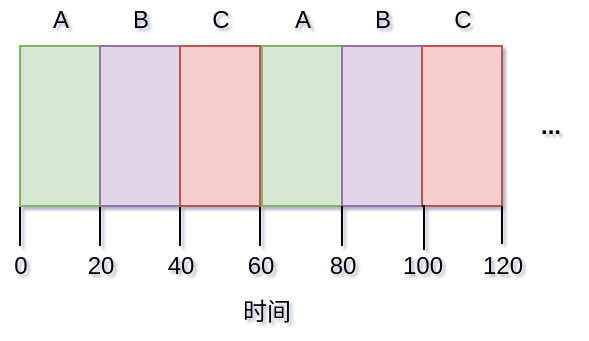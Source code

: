 <mxfile version="24.6.2" type="github" pages="4">
  <diagram id="T1-sEoHmxtP9tjdEne8o" name="第 1 页">
    <mxGraphModel dx="1422" dy="706" grid="0" gridSize="10" guides="1" tooltips="1" connect="1" arrows="1" fold="1" page="1" pageScale="1" pageWidth="827" pageHeight="1169" math="0" shadow="1">
      <root>
        <mxCell id="0" />
        <mxCell id="1" parent="0" />
        <mxCell id="yjKkyXhiJOmRGufjzuRu-7" value="&lt;b&gt;...&lt;/b&gt;" style="text;html=1;align=center;verticalAlign=middle;resizable=0;points=[];autosize=1;" vertex="1" parent="1">
          <mxGeometry x="410" y="110" width="30" height="20" as="geometry" />
        </mxCell>
        <mxCell id="yjKkyXhiJOmRGufjzuRu-35" style="edgeStyle=orthogonalEdgeStyle;rounded=0;orthogonalLoop=1;jettySize=auto;html=1;exitX=0;exitY=1;exitDx=0;exitDy=0;endArrow=none;endFill=0;" edge="1" parent="1" source="yjKkyXhiJOmRGufjzuRu-1">
          <mxGeometry relative="1" as="geometry">
            <mxPoint x="160" y="180" as="targetPoint" />
          </mxGeometry>
        </mxCell>
        <mxCell id="yjKkyXhiJOmRGufjzuRu-36" style="edgeStyle=orthogonalEdgeStyle;rounded=0;orthogonalLoop=1;jettySize=auto;html=1;exitX=0;exitY=1;exitDx=0;exitDy=0;endArrow=none;endFill=0;" edge="1" parent="1" source="yjKkyXhiJOmRGufjzuRu-2">
          <mxGeometry relative="1" as="geometry">
            <mxPoint x="200" y="180" as="targetPoint" />
          </mxGeometry>
        </mxCell>
        <mxCell id="yjKkyXhiJOmRGufjzuRu-37" style="edgeStyle=orthogonalEdgeStyle;rounded=0;orthogonalLoop=1;jettySize=auto;html=1;exitX=1;exitY=1;exitDx=0;exitDy=0;endArrow=none;endFill=0;" edge="1" parent="1" source="yjKkyXhiJOmRGufjzuRu-2">
          <mxGeometry relative="1" as="geometry">
            <mxPoint x="240" y="180" as="targetPoint" />
          </mxGeometry>
        </mxCell>
        <mxCell id="yjKkyXhiJOmRGufjzuRu-38" style="edgeStyle=orthogonalEdgeStyle;rounded=0;orthogonalLoop=1;jettySize=auto;html=1;exitX=1;exitY=1;exitDx=0;exitDy=0;endArrow=none;endFill=0;" edge="1" parent="1" source="yjKkyXhiJOmRGufjzuRu-3">
          <mxGeometry relative="1" as="geometry">
            <mxPoint x="280" y="180" as="targetPoint" />
          </mxGeometry>
        </mxCell>
        <mxCell id="yjKkyXhiJOmRGufjzuRu-45" value="" style="group" vertex="1" connectable="0" parent="1">
          <mxGeometry x="150" y="57" width="145" height="143" as="geometry" />
        </mxCell>
        <mxCell id="yjKkyXhiJOmRGufjzuRu-25" value="" style="group" vertex="1" connectable="0" parent="yjKkyXhiJOmRGufjzuRu-45">
          <mxGeometry x="10" width="120" height="103" as="geometry" />
        </mxCell>
        <mxCell id="yjKkyXhiJOmRGufjzuRu-1" value="" style="rounded=0;whiteSpace=wrap;html=1;fillColor=#d5e8d4;strokeColor=#82b366;" vertex="1" parent="yjKkyXhiJOmRGufjzuRu-25">
          <mxGeometry y="23" width="40" height="80" as="geometry" />
        </mxCell>
        <mxCell id="yjKkyXhiJOmRGufjzuRu-2" value="" style="rounded=0;whiteSpace=wrap;html=1;fillColor=#e1d5e7;strokeColor=#9673a6;" vertex="1" parent="yjKkyXhiJOmRGufjzuRu-25">
          <mxGeometry x="40" y="23" width="40" height="80" as="geometry" />
        </mxCell>
        <mxCell id="yjKkyXhiJOmRGufjzuRu-4" value="A" style="text;html=1;align=center;verticalAlign=middle;resizable=0;points=[];autosize=1;" vertex="1" parent="yjKkyXhiJOmRGufjzuRu-25">
          <mxGeometry x="10" width="20" height="20" as="geometry" />
        </mxCell>
        <mxCell id="yjKkyXhiJOmRGufjzuRu-5" value="B" style="text;html=1;align=center;verticalAlign=middle;resizable=0;points=[];autosize=1;" vertex="1" parent="yjKkyXhiJOmRGufjzuRu-25">
          <mxGeometry x="50" width="20" height="20" as="geometry" />
        </mxCell>
        <mxCell id="yjKkyXhiJOmRGufjzuRu-44" value="" style="group" vertex="1" connectable="0" parent="yjKkyXhiJOmRGufjzuRu-25">
          <mxGeometry x="80" width="40" height="103" as="geometry" />
        </mxCell>
        <mxCell id="yjKkyXhiJOmRGufjzuRu-3" value="" style="rounded=0;whiteSpace=wrap;html=1;fillColor=#f8cecc;strokeColor=#b85450;" vertex="1" parent="yjKkyXhiJOmRGufjzuRu-44">
          <mxGeometry y="23" width="40" height="80" as="geometry" />
        </mxCell>
        <mxCell id="yjKkyXhiJOmRGufjzuRu-6" value="C" style="text;html=1;align=center;verticalAlign=middle;resizable=0;points=[];autosize=1;" vertex="1" parent="yjKkyXhiJOmRGufjzuRu-44">
          <mxGeometry x="10" width="20" height="20" as="geometry" />
        </mxCell>
        <mxCell id="yjKkyXhiJOmRGufjzuRu-39" value="0" style="text;html=1;align=center;verticalAlign=middle;resizable=0;points=[];autosize=1;" vertex="1" parent="yjKkyXhiJOmRGufjzuRu-45">
          <mxGeometry y="123" width="20" height="20" as="geometry" />
        </mxCell>
        <mxCell id="yjKkyXhiJOmRGufjzuRu-40" value="20" style="text;html=1;align=center;verticalAlign=middle;resizable=0;points=[];autosize=1;" vertex="1" parent="yjKkyXhiJOmRGufjzuRu-45">
          <mxGeometry x="35" y="123" width="30" height="20" as="geometry" />
        </mxCell>
        <mxCell id="yjKkyXhiJOmRGufjzuRu-41" value="40" style="text;html=1;align=center;verticalAlign=middle;resizable=0;points=[];autosize=1;" vertex="1" parent="yjKkyXhiJOmRGufjzuRu-45">
          <mxGeometry x="75" y="123" width="30" height="20" as="geometry" />
        </mxCell>
        <mxCell id="yjKkyXhiJOmRGufjzuRu-42" value="60" style="text;html=1;align=center;verticalAlign=middle;resizable=0;points=[];autosize=1;" vertex="1" parent="yjKkyXhiJOmRGufjzuRu-45">
          <mxGeometry x="115" y="123" width="30" height="20" as="geometry" />
        </mxCell>
        <mxCell id="yjKkyXhiJOmRGufjzuRu-46" value="" style="group" vertex="1" connectable="0" parent="1">
          <mxGeometry x="271" y="57" width="150" height="153" as="geometry" />
        </mxCell>
        <mxCell id="yjKkyXhiJOmRGufjzuRu-47" value="" style="group" vertex="1" connectable="0" parent="yjKkyXhiJOmRGufjzuRu-46">
          <mxGeometry x="10" width="120" height="103" as="geometry" />
        </mxCell>
        <mxCell id="yjKkyXhiJOmRGufjzuRu-48" value="" style="rounded=0;whiteSpace=wrap;html=1;fillColor=#d5e8d4;strokeColor=#82b366;" vertex="1" parent="yjKkyXhiJOmRGufjzuRu-47">
          <mxGeometry y="23" width="40" height="80" as="geometry" />
        </mxCell>
        <mxCell id="yjKkyXhiJOmRGufjzuRu-49" value="" style="rounded=0;whiteSpace=wrap;html=1;fillColor=#e1d5e7;strokeColor=#9673a6;" vertex="1" parent="yjKkyXhiJOmRGufjzuRu-47">
          <mxGeometry x="40" y="23" width="40" height="80" as="geometry" />
        </mxCell>
        <mxCell id="yjKkyXhiJOmRGufjzuRu-50" value="A" style="text;html=1;align=center;verticalAlign=middle;resizable=0;points=[];autosize=1;" vertex="1" parent="yjKkyXhiJOmRGufjzuRu-47">
          <mxGeometry x="10" width="20" height="20" as="geometry" />
        </mxCell>
        <mxCell id="yjKkyXhiJOmRGufjzuRu-51" value="B" style="text;html=1;align=center;verticalAlign=middle;resizable=0;points=[];autosize=1;" vertex="1" parent="yjKkyXhiJOmRGufjzuRu-47">
          <mxGeometry x="50" width="20" height="20" as="geometry" />
        </mxCell>
        <mxCell id="yjKkyXhiJOmRGufjzuRu-52" value="" style="group" vertex="1" connectable="0" parent="yjKkyXhiJOmRGufjzuRu-47">
          <mxGeometry x="80" width="40" height="103" as="geometry" />
        </mxCell>
        <mxCell id="yjKkyXhiJOmRGufjzuRu-53" value="" style="rounded=0;whiteSpace=wrap;html=1;fillColor=#f8cecc;strokeColor=#b85450;" vertex="1" parent="yjKkyXhiJOmRGufjzuRu-52">
          <mxGeometry y="23" width="40" height="80" as="geometry" />
        </mxCell>
        <mxCell id="yjKkyXhiJOmRGufjzuRu-54" value="C" style="text;html=1;align=center;verticalAlign=middle;resizable=0;points=[];autosize=1;" vertex="1" parent="yjKkyXhiJOmRGufjzuRu-52">
          <mxGeometry x="10" width="20" height="20" as="geometry" />
        </mxCell>
        <mxCell id="yjKkyXhiJOmRGufjzuRu-56" value="80" style="text;html=1;align=center;verticalAlign=middle;resizable=0;points=[];autosize=1;" vertex="1" parent="yjKkyXhiJOmRGufjzuRu-46">
          <mxGeometry x="35" y="123" width="30" height="20" as="geometry" />
        </mxCell>
        <mxCell id="yjKkyXhiJOmRGufjzuRu-57" value="100" style="text;html=1;align=center;verticalAlign=middle;resizable=0;points=[];autosize=1;" vertex="1" parent="yjKkyXhiJOmRGufjzuRu-46">
          <mxGeometry x="70" y="123" width="40" height="20" as="geometry" />
        </mxCell>
        <mxCell id="yjKkyXhiJOmRGufjzuRu-58" value="120" style="text;html=1;align=center;verticalAlign=middle;resizable=0;points=[];autosize=1;" vertex="1" parent="yjKkyXhiJOmRGufjzuRu-46">
          <mxGeometry x="110" y="123" width="40" height="20" as="geometry" />
        </mxCell>
        <mxCell id="yjKkyXhiJOmRGufjzuRu-59" style="edgeStyle=orthogonalEdgeStyle;rounded=0;orthogonalLoop=1;jettySize=auto;html=1;exitX=0;exitY=1;exitDx=0;exitDy=0;entryX=0.5;entryY=0;entryDx=0;entryDy=0;entryPerimeter=0;endArrow=none;endFill=0;" edge="1" parent="yjKkyXhiJOmRGufjzuRu-46" source="yjKkyXhiJOmRGufjzuRu-49" target="yjKkyXhiJOmRGufjzuRu-56">
          <mxGeometry relative="1" as="geometry" />
        </mxCell>
        <mxCell id="yjKkyXhiJOmRGufjzuRu-62" style="edgeStyle=orthogonalEdgeStyle;rounded=0;orthogonalLoop=1;jettySize=auto;html=1;exitX=1;exitY=1;exitDx=0;exitDy=0;entryX=0.5;entryY=-0.05;entryDx=0;entryDy=0;entryPerimeter=0;endArrow=none;endFill=0;" edge="1" parent="yjKkyXhiJOmRGufjzuRu-46" source="yjKkyXhiJOmRGufjzuRu-53" target="yjKkyXhiJOmRGufjzuRu-58">
          <mxGeometry relative="1" as="geometry" />
        </mxCell>
        <mxCell id="yjKkyXhiJOmRGufjzuRu-63" style="edgeStyle=orthogonalEdgeStyle;rounded=0;orthogonalLoop=1;jettySize=auto;html=1;exitX=0;exitY=1;exitDx=0;exitDy=0;entryX=0.525;entryY=0.1;entryDx=0;entryDy=0;entryPerimeter=0;endArrow=none;endFill=0;" edge="1" parent="yjKkyXhiJOmRGufjzuRu-46" source="yjKkyXhiJOmRGufjzuRu-53" target="yjKkyXhiJOmRGufjzuRu-57">
          <mxGeometry relative="1" as="geometry" />
        </mxCell>
        <mxCell id="yjKkyXhiJOmRGufjzuRu-64" value="时间" style="text;html=1;align=center;verticalAlign=middle;resizable=0;points=[];autosize=1;" vertex="1" parent="1">
          <mxGeometry x="263" y="203" width="40" height="20" as="geometry" />
        </mxCell>
      </root>
    </mxGraphModel>
  </diagram>
  <diagram id="lk-cDYluhIKLXvWmaFUV" name="什么是调度">
    <mxGraphModel dx="954" dy="558" grid="0" gridSize="10" guides="1" tooltips="1" connect="1" arrows="1" fold="1" page="1" pageScale="1" pageWidth="827" pageHeight="1169" math="0" shadow="1">
      <root>
        <mxCell id="0" />
        <mxCell id="1" parent="0" />
        <mxCell id="Gc-hU4wrazmLborqyrQd-2" value="" style="pointerEvents=1;shadow=0;dashed=0;html=1;strokeColor=none;fillColor=#4495D1;labelPosition=center;verticalLabelPosition=bottom;verticalAlign=top;align=center;outlineConnect=0;shape=mxgraph.veeam.cpu;" vertex="1" parent="1">
          <mxGeometry x="320" y="280" width="44.8" height="44.8" as="geometry" />
        </mxCell>
        <mxCell id="Gc-hU4wrazmLborqyrQd-3" value="磁盘" style="rounded=1;whiteSpace=wrap;html=1;fillColor=#ffe6cc;strokeColor=#d79b00;" vertex="1" parent="1">
          <mxGeometry x="160" y="280" width="80" height="40" as="geometry" />
        </mxCell>
        <mxCell id="Gc-hU4wrazmLborqyrQd-4" value="I/O 设备" style="rounded=1;whiteSpace=wrap;html=1;fillColor=#fff2cc;strokeColor=#d6b656;" vertex="1" parent="1">
          <mxGeometry x="160" y="360" width="80" height="40" as="geometry" />
        </mxCell>
        <mxCell id="Gc-hU4wrazmLborqyrQd-5" value="网卡" style="rounded=1;whiteSpace=wrap;html=1;fillColor=#f8cecc;strokeColor=#b85450;" vertex="1" parent="1">
          <mxGeometry x="320" y="360" width="80" height="40" as="geometry" />
        </mxCell>
        <mxCell id="Gc-hU4wrazmLborqyrQd-6" value="串口" style="rounded=1;whiteSpace=wrap;html=1;fillColor=#e1d5e7;strokeColor=#9673a6;" vertex="1" parent="1">
          <mxGeometry x="480" y="360" width="80" height="40" as="geometry" />
        </mxCell>
        <mxCell id="Gc-hU4wrazmLborqyrQd-7" value="磁盘" style="rounded=1;whiteSpace=wrap;html=1;fillColor=#d5e8d4;strokeColor=#82b366;" vertex="1" parent="1">
          <mxGeometry x="480" y="280" width="80" height="40" as="geometry" />
        </mxCell>
        <mxCell id="Gc-hU4wrazmLborqyrQd-8" value="..." style="rounded=1;whiteSpace=wrap;html=1;fillColor=#f5f5f5;fontColor=#333333;strokeColor=#666666;" vertex="1" parent="1">
          <mxGeometry x="302.4" y="200" width="80" height="40" as="geometry" />
        </mxCell>
      </root>
    </mxGraphModel>
  </diagram>
  <diagram id="6CYHN01gE2ZjKcU8kE76" name="基本概念">
    <mxGraphModel dx="954" dy="558" grid="1" gridSize="10" guides="1" tooltips="1" connect="1" arrows="1" fold="1" page="1" pageScale="1" pageWidth="1169" pageHeight="827" math="0" shadow="1">
      <root>
        <mxCell id="0" />
        <mxCell id="1" parent="0" />
        <mxCell id="65HgY988Vm6rrMKuLsXL-37" value="" style="endArrow=none;dashed=1;html=1;strokeWidth=2;rounded=0;curved=1;strokeColor=#A9C4EB;" edge="1" parent="1" target="65HgY988Vm6rrMKuLsXL-30">
          <mxGeometry width="50" height="50" relative="1" as="geometry">
            <mxPoint x="410" y="334.5" as="sourcePoint" />
            <mxPoint x="760" y="334.5" as="targetPoint" />
          </mxGeometry>
        </mxCell>
        <mxCell id="65HgY988Vm6rrMKuLsXL-36" value="" style="endArrow=none;dashed=1;html=1;strokeWidth=2;rounded=0;curved=1;strokeColor=#A9C4EB;" edge="1" parent="1">
          <mxGeometry width="50" height="50" relative="1" as="geometry">
            <mxPoint x="40" y="335" as="sourcePoint" />
            <mxPoint x="390" y="335" as="targetPoint" />
          </mxGeometry>
        </mxCell>
        <mxCell id="65HgY988Vm6rrMKuLsXL-30" value="task_struct" style="rounded=1;whiteSpace=wrap;html=1;fillColor=#ffe6cc;strokeColor=#d79b00;" vertex="1" parent="1">
          <mxGeometry x="800" y="320" width="80" height="30" as="geometry" />
        </mxCell>
        <mxCell id="65HgY988Vm6rrMKuLsXL-6" style="edgeStyle=orthogonalEdgeStyle;curved=1;rounded=0;orthogonalLoop=1;jettySize=auto;html=1;exitX=0.25;exitY=1;exitDx=0;exitDy=0;entryX=0.25;entryY=0;entryDx=0;entryDy=0;dashed=1;" edge="1" parent="1" source="65HgY988Vm6rrMKuLsXL-1" target="65HgY988Vm6rrMKuLsXL-4">
          <mxGeometry relative="1" as="geometry" />
        </mxCell>
        <mxCell id="65HgY988Vm6rrMKuLsXL-7" style="edgeStyle=orthogonalEdgeStyle;curved=1;rounded=0;orthogonalLoop=1;jettySize=auto;html=1;exitX=0.75;exitY=1;exitDx=0;exitDy=0;dashed=1;" edge="1" parent="1" source="65HgY988Vm6rrMKuLsXL-1" target="65HgY988Vm6rrMKuLsXL-5">
          <mxGeometry relative="1" as="geometry" />
        </mxCell>
        <mxCell id="65HgY988Vm6rrMKuLsXL-1" value="内核进程" style="rounded=0;whiteSpace=wrap;html=1;fillColor=#f8cecc;strokeColor=#b85450;" vertex="1" parent="1">
          <mxGeometry x="160" y="120" width="120" height="40" as="geometry" />
        </mxCell>
        <mxCell id="65HgY988Vm6rrMKuLsXL-2" value="Process" style="text;html=1;align=center;verticalAlign=middle;resizable=0;points=[];autosize=1;strokeColor=none;fillColor=none;" vertex="1" parent="1">
          <mxGeometry x="40" y="120" width="70" height="30" as="geometry" />
        </mxCell>
        <mxCell id="65HgY988Vm6rrMKuLsXL-18" style="edgeStyle=orthogonalEdgeStyle;curved=1;rounded=0;orthogonalLoop=1;jettySize=auto;html=1;exitX=0.25;exitY=1;exitDx=0;exitDy=0;entryX=0.5;entryY=0;entryDx=0;entryDy=0;dashed=1;" edge="1" parent="1" source="65HgY988Vm6rrMKuLsXL-3" target="65HgY988Vm6rrMKuLsXL-16">
          <mxGeometry relative="1" as="geometry" />
        </mxCell>
        <mxCell id="65HgY988Vm6rrMKuLsXL-19" style="edgeStyle=orthogonalEdgeStyle;curved=1;rounded=0;orthogonalLoop=1;jettySize=auto;html=1;exitX=0.75;exitY=1;exitDx=0;exitDy=0;entryX=0.5;entryY=0;entryDx=0;entryDy=0;dashed=1;" edge="1" parent="1" source="65HgY988Vm6rrMKuLsXL-3" target="65HgY988Vm6rrMKuLsXL-17">
          <mxGeometry relative="1" as="geometry" />
        </mxCell>
        <mxCell id="65HgY988Vm6rrMKuLsXL-33" style="edgeStyle=orthogonalEdgeStyle;curved=1;rounded=0;orthogonalLoop=1;jettySize=auto;html=1;exitX=1;exitY=0.5;exitDx=0;exitDy=0;dashed=1;" edge="1" parent="1" source="65HgY988Vm6rrMKuLsXL-3" target="65HgY988Vm6rrMKuLsXL-30">
          <mxGeometry relative="1" as="geometry" />
        </mxCell>
        <mxCell id="65HgY988Vm6rrMKuLsXL-3" value="用户进程" style="rounded=0;whiteSpace=wrap;html=1;fillColor=#f8cecc;strokeColor=#b85450;" vertex="1" parent="1">
          <mxGeometry x="480" y="120" width="120" height="40" as="geometry" />
        </mxCell>
        <mxCell id="65HgY988Vm6rrMKuLsXL-11" style="edgeStyle=orthogonalEdgeStyle;curved=1;rounded=0;orthogonalLoop=1;jettySize=auto;html=1;exitX=0.5;exitY=1;exitDx=0;exitDy=0;entryX=0.5;entryY=0;entryDx=0;entryDy=0;dashed=1;" edge="1" parent="1" source="65HgY988Vm6rrMKuLsXL-4" target="65HgY988Vm6rrMKuLsXL-9">
          <mxGeometry relative="1" as="geometry" />
        </mxCell>
        <mxCell id="65HgY988Vm6rrMKuLsXL-4" value="内核线程" style="rounded=0;whiteSpace=wrap;html=1;fillColor=#f8cecc;strokeColor=#b85450;" vertex="1" parent="1">
          <mxGeometry x="120" y="240" width="80" height="30" as="geometry" />
        </mxCell>
        <mxCell id="65HgY988Vm6rrMKuLsXL-12" style="edgeStyle=orthogonalEdgeStyle;curved=1;rounded=0;orthogonalLoop=1;jettySize=auto;html=1;exitX=0.5;exitY=1;exitDx=0;exitDy=0;entryX=0.5;entryY=0;entryDx=0;entryDy=0;dashed=1;" edge="1" parent="1" source="65HgY988Vm6rrMKuLsXL-5" target="65HgY988Vm6rrMKuLsXL-10">
          <mxGeometry relative="1" as="geometry" />
        </mxCell>
        <mxCell id="65HgY988Vm6rrMKuLsXL-5" value="内核线程" style="rounded=0;whiteSpace=wrap;html=1;fillColor=#f8cecc;strokeColor=#b85450;" vertex="1" parent="1">
          <mxGeometry x="240" y="240" width="80" height="30" as="geometry" />
        </mxCell>
        <mxCell id="65HgY988Vm6rrMKuLsXL-9" value="task_struct" style="rounded=1;whiteSpace=wrap;html=1;fillColor=#ffe6cc;strokeColor=#d79b00;" vertex="1" parent="1">
          <mxGeometry x="120" y="320" width="80" height="30" as="geometry" />
        </mxCell>
        <mxCell id="65HgY988Vm6rrMKuLsXL-10" value="task_struct" style="rounded=1;whiteSpace=wrap;html=1;fillColor=#ffe6cc;strokeColor=#d79b00;" vertex="1" parent="1">
          <mxGeometry x="240" y="320" width="80" height="30" as="geometry" />
        </mxCell>
        <mxCell id="65HgY988Vm6rrMKuLsXL-13" value="" style="endArrow=none;html=1;rounded=0;curved=1;dashed=1;" edge="1" parent="1">
          <mxGeometry width="50" height="50" relative="1" as="geometry">
            <mxPoint x="40" y="180" as="sourcePoint" />
            <mxPoint x="920" y="180" as="targetPoint" />
          </mxGeometry>
        </mxCell>
        <mxCell id="65HgY988Vm6rrMKuLsXL-14" value="" style="endArrow=none;html=1;rounded=0;curved=1;dashed=1;" edge="1" parent="1">
          <mxGeometry width="50" height="50" relative="1" as="geometry">
            <mxPoint x="40" y="300" as="sourcePoint" />
            <mxPoint x="920" y="300" as="targetPoint" />
          </mxGeometry>
        </mxCell>
        <mxCell id="65HgY988Vm6rrMKuLsXL-15" value="Thread" style="text;html=1;align=center;verticalAlign=middle;resizable=0;points=[];autosize=1;strokeColor=none;fillColor=none;" vertex="1" parent="1">
          <mxGeometry x="40" y="245" width="60" height="30" as="geometry" />
        </mxCell>
        <mxCell id="65HgY988Vm6rrMKuLsXL-25" style="edgeStyle=orthogonalEdgeStyle;curved=1;rounded=0;orthogonalLoop=1;jettySize=auto;html=1;exitX=0.5;exitY=1;exitDx=0;exitDy=0;entryX=0.5;entryY=0;entryDx=0;entryDy=0;dashed=1;" edge="1" parent="1" source="65HgY988Vm6rrMKuLsXL-16" target="65HgY988Vm6rrMKuLsXL-20">
          <mxGeometry relative="1" as="geometry" />
        </mxCell>
        <mxCell id="65HgY988Vm6rrMKuLsXL-16" value="用户线程" style="rounded=0;whiteSpace=wrap;html=1;fillColor=#f8cecc;strokeColor=#b85450;" vertex="1" parent="1">
          <mxGeometry x="440" y="240" width="80" height="30" as="geometry" />
        </mxCell>
        <mxCell id="65HgY988Vm6rrMKuLsXL-23" style="edgeStyle=orthogonalEdgeStyle;curved=1;rounded=0;orthogonalLoop=1;jettySize=auto;html=1;exitX=0.5;exitY=1;exitDx=0;exitDy=0;entryX=0.5;entryY=0;entryDx=0;entryDy=0;dashed=1;" edge="1" parent="1" source="65HgY988Vm6rrMKuLsXL-17" target="65HgY988Vm6rrMKuLsXL-21">
          <mxGeometry relative="1" as="geometry" />
        </mxCell>
        <mxCell id="65HgY988Vm6rrMKuLsXL-27" style="edgeStyle=orthogonalEdgeStyle;curved=1;rounded=0;orthogonalLoop=1;jettySize=auto;html=1;exitX=1;exitY=0.25;exitDx=0;exitDy=0;entryX=0.5;entryY=0;entryDx=0;entryDy=0;dashed=1;" edge="1" parent="1" source="65HgY988Vm6rrMKuLsXL-17" target="65HgY988Vm6rrMKuLsXL-26">
          <mxGeometry relative="1" as="geometry" />
        </mxCell>
        <mxCell id="65HgY988Vm6rrMKuLsXL-17" value="用户线程" style="rounded=0;whiteSpace=wrap;html=1;fillColor=#f8cecc;strokeColor=#b85450;" vertex="1" parent="1">
          <mxGeometry x="560" y="240" width="80" height="30" as="geometry" />
        </mxCell>
        <mxCell id="65HgY988Vm6rrMKuLsXL-20" value="task_struct" style="rounded=1;whiteSpace=wrap;html=1;fillColor=#ffe6cc;strokeColor=#d79b00;" vertex="1" parent="1">
          <mxGeometry x="440" y="320" width="80" height="30" as="geometry" />
        </mxCell>
        <mxCell id="65HgY988Vm6rrMKuLsXL-21" value="task_struct" style="rounded=1;whiteSpace=wrap;html=1;fillColor=#ffe6cc;strokeColor=#d79b00;" vertex="1" parent="1">
          <mxGeometry x="560" y="320" width="80" height="30" as="geometry" />
        </mxCell>
        <mxCell id="65HgY988Vm6rrMKuLsXL-32" style="edgeStyle=orthogonalEdgeStyle;curved=1;rounded=0;orthogonalLoop=1;jettySize=auto;html=1;exitX=0.5;exitY=1;exitDx=0;exitDy=0;entryX=0.5;entryY=0;entryDx=0;entryDy=0;dashed=1;" edge="1" parent="1" source="65HgY988Vm6rrMKuLsXL-26" target="65HgY988Vm6rrMKuLsXL-28">
          <mxGeometry relative="1" as="geometry" />
        </mxCell>
        <mxCell id="65HgY988Vm6rrMKuLsXL-26" value="用户线程" style="rounded=0;whiteSpace=wrap;html=1;fillColor=#f8cecc;strokeColor=#b85450;" vertex="1" parent="1">
          <mxGeometry x="680" y="260" width="80" height="27.5" as="geometry" />
        </mxCell>
        <mxCell id="65HgY988Vm6rrMKuLsXL-28" value="task_struct" style="rounded=1;whiteSpace=wrap;html=1;fillColor=#ffe6cc;strokeColor=#d79b00;" vertex="1" parent="1">
          <mxGeometry x="680" y="320" width="80" height="30" as="geometry" />
        </mxCell>
        <mxCell id="65HgY988Vm6rrMKuLsXL-34" value="Task" style="text;html=1;align=center;verticalAlign=middle;resizable=0;points=[];autosize=1;strokeColor=none;fillColor=none;" vertex="1" parent="1">
          <mxGeometry x="40" y="300" width="50" height="30" as="geometry" />
        </mxCell>
        <mxCell id="65HgY988Vm6rrMKuLsXL-35" value="" style="endArrow=none;dashed=1;html=1;rounded=0;curved=1;strokeWidth=2;strokeColor=#A9C4EB;" edge="1" parent="1">
          <mxGeometry width="50" height="50" relative="1" as="geometry">
            <mxPoint x="400" y="360" as="sourcePoint" />
            <mxPoint x="400" y="120" as="targetPoint" />
          </mxGeometry>
        </mxCell>
        <mxCell id="65HgY988Vm6rrMKuLsXL-38" value="" style="shape=curlyBracket;whiteSpace=wrap;html=1;rounded=1;flipH=1;labelPosition=right;verticalLabelPosition=middle;align=left;verticalAlign=middle;rotation=90;" vertex="1" parent="1">
          <mxGeometry x="650" y="150" width="20" height="440" as="geometry" />
        </mxCell>
        <mxCell id="65HgY988Vm6rrMKuLsXL-39" value="线程组" style="text;html=1;align=center;verticalAlign=middle;resizable=0;points=[];autosize=1;strokeColor=none;fillColor=none;" vertex="1" parent="1">
          <mxGeometry x="620" y="378" width="60" height="30" as="geometry" />
        </mxCell>
      </root>
    </mxGraphModel>
  </diagram>
  <diagram id="ioCskxSJRiDpOpKZsBdr" name="进程的状态">
    <mxGraphModel dx="954" dy="558" grid="1" gridSize="10" guides="1" tooltips="1" connect="1" arrows="1" fold="1" page="1" pageScale="1" pageWidth="1169" pageHeight="827" math="0" shadow="0">
      <root>
        <mxCell id="0" />
        <mxCell id="1" parent="0" />
        <mxCell id="eTLjvJLQgzASFmskJQkM-1" value="进程三状态模型" style="rounded=0;whiteSpace=wrap;html=1;" vertex="1" parent="1">
          <mxGeometry x="140" y="110" width="120" height="40" as="geometry" />
        </mxCell>
        <mxCell id="eTLjvJLQgzASFmskJQkM-7" style="edgeStyle=orthogonalEdgeStyle;curved=1;rounded=0;orthogonalLoop=1;jettySize=auto;html=1;exitX=0.5;exitY=1;exitDx=0;exitDy=0;entryX=0.5;entryY=0;entryDx=0;entryDy=0;dashed=1;" edge="1" parent="1" source="eTLjvJLQgzASFmskJQkM-2" target="eTLjvJLQgzASFmskJQkM-3">
          <mxGeometry relative="1" as="geometry" />
        </mxCell>
        <mxCell id="eTLjvJLQgzASFmskJQkM-2" value="New" style="ellipse;whiteSpace=wrap;html=1;fillColor=#d5e8d4;strokeColor=#82b366;" vertex="1" parent="1">
          <mxGeometry x="80" y="160" width="80" height="40" as="geometry" />
        </mxCell>
        <mxCell id="eTLjvJLQgzASFmskJQkM-10" style="edgeStyle=orthogonalEdgeStyle;curved=1;rounded=0;orthogonalLoop=1;jettySize=auto;html=1;exitX=0.5;exitY=0;exitDx=0;exitDy=0;entryX=0.5;entryY=0;entryDx=0;entryDy=0;dashed=1;strokeColor=#A9C4EB;strokeWidth=2;" edge="1" parent="1" source="eTLjvJLQgzASFmskJQkM-3" target="eTLjvJLQgzASFmskJQkM-4">
          <mxGeometry relative="1" as="geometry">
            <Array as="points">
              <mxPoint x="120" y="250" />
              <mxPoint x="280" y="250" />
            </Array>
          </mxGeometry>
        </mxCell>
        <mxCell id="eTLjvJLQgzASFmskJQkM-3" value="Ready" style="ellipse;whiteSpace=wrap;html=1;fillColor=#ffe6cc;strokeColor=#d79b00;" vertex="1" parent="1">
          <mxGeometry x="80" y="300" width="80" height="40" as="geometry" />
        </mxCell>
        <mxCell id="eTLjvJLQgzASFmskJQkM-13" style="edgeStyle=orthogonalEdgeStyle;curved=1;rounded=0;orthogonalLoop=1;jettySize=auto;html=1;exitX=0;exitY=0.5;exitDx=0;exitDy=0;entryX=1;entryY=0.5;entryDx=0;entryDy=0;dashed=1;strokeWidth=2;strokeColor=#A9C4EB;" edge="1" parent="1" source="eTLjvJLQgzASFmskJQkM-4" target="eTLjvJLQgzASFmskJQkM-3">
          <mxGeometry relative="1" as="geometry">
            <mxPoint x="190" y="320" as="targetPoint" />
          </mxGeometry>
        </mxCell>
        <mxCell id="eTLjvJLQgzASFmskJQkM-15" style="edgeStyle=orthogonalEdgeStyle;curved=1;rounded=0;orthogonalLoop=1;jettySize=auto;html=1;exitX=0.5;exitY=1;exitDx=0;exitDy=0;entryX=1;entryY=0.5;entryDx=0;entryDy=0;dashed=1;strokeWidth=2;strokeColor=#A9C4EB;" edge="1" parent="1" source="eTLjvJLQgzASFmskJQkM-4" target="eTLjvJLQgzASFmskJQkM-6">
          <mxGeometry relative="1" as="geometry" />
        </mxCell>
        <mxCell id="eTLjvJLQgzASFmskJQkM-19" style="edgeStyle=orthogonalEdgeStyle;curved=1;rounded=0;orthogonalLoop=1;jettySize=auto;html=1;exitX=0.5;exitY=0;exitDx=0;exitDy=0;entryX=0.5;entryY=1;entryDx=0;entryDy=0;dashed=1;" edge="1" parent="1" source="eTLjvJLQgzASFmskJQkM-4" target="eTLjvJLQgzASFmskJQkM-5">
          <mxGeometry relative="1" as="geometry" />
        </mxCell>
        <mxCell id="eTLjvJLQgzASFmskJQkM-4" value="Running" style="ellipse;whiteSpace=wrap;html=1;fillColor=#ffe6cc;strokeColor=#d79b00;" vertex="1" parent="1">
          <mxGeometry x="240" y="300" width="80" height="40" as="geometry" />
        </mxCell>
        <mxCell id="eTLjvJLQgzASFmskJQkM-5" value="Exit" style="ellipse;whiteSpace=wrap;html=1;fillColor=#d5e8d4;strokeColor=#82b366;" vertex="1" parent="1">
          <mxGeometry x="240" y="160" width="80" height="40" as="geometry" />
        </mxCell>
        <mxCell id="eTLjvJLQgzASFmskJQkM-17" style="edgeStyle=orthogonalEdgeStyle;curved=1;rounded=0;orthogonalLoop=1;jettySize=auto;html=1;exitX=0;exitY=0.5;exitDx=0;exitDy=0;entryX=0.5;entryY=1;entryDx=0;entryDy=0;dashed=1;strokeWidth=2;strokeColor=#A9C4EB;" edge="1" parent="1" source="eTLjvJLQgzASFmskJQkM-6" target="eTLjvJLQgzASFmskJQkM-3">
          <mxGeometry relative="1" as="geometry" />
        </mxCell>
        <mxCell id="eTLjvJLQgzASFmskJQkM-6" value="Blocked" style="ellipse;whiteSpace=wrap;html=1;fillColor=#ffe6cc;strokeColor=#d79b00;" vertex="1" parent="1">
          <mxGeometry x="160" y="363" width="80" height="40" as="geometry" />
        </mxCell>
        <mxCell id="eTLjvJLQgzASFmskJQkM-8" value="创建" style="text;html=1;align=center;verticalAlign=middle;resizable=0;points=[];autosize=1;strokeColor=none;fillColor=none;" vertex="1" parent="1">
          <mxGeometry x="50" y="190" width="50" height="30" as="geometry" />
        </mxCell>
        <mxCell id="eTLjvJLQgzASFmskJQkM-9" value="进入就绪序列" style="text;html=1;align=center;verticalAlign=middle;resizable=0;points=[];autosize=1;strokeColor=none;fillColor=none;" vertex="1" parent="1">
          <mxGeometry x="5" y="280" width="100" height="30" as="geometry" />
        </mxCell>
        <mxCell id="eTLjvJLQgzASFmskJQkM-11" value="调度器" style="text;html=1;align=center;verticalAlign=middle;resizable=0;points=[];autosize=1;strokeColor=none;fillColor=none;" vertex="1" parent="1">
          <mxGeometry x="160" y="220" width="60" height="30" as="geometry" />
        </mxCell>
        <mxCell id="eTLjvJLQgzASFmskJQkM-14" value="时间片用完" style="text;html=1;align=center;verticalAlign=middle;resizable=0;points=[];autosize=1;strokeColor=none;fillColor=none;" vertex="1" parent="1">
          <mxGeometry x="160" y="288" width="80" height="30" as="geometry" />
        </mxCell>
        <mxCell id="eTLjvJLQgzASFmskJQkM-16" value="等待事件" style="text;html=1;align=center;verticalAlign=middle;resizable=0;points=[];autosize=1;strokeColor=none;fillColor=none;" vertex="1" parent="1">
          <mxGeometry x="270" y="363" width="70" height="30" as="geometry" />
        </mxCell>
        <mxCell id="eTLjvJLQgzASFmskJQkM-18" value="事件发生" style="text;html=1;align=center;verticalAlign=middle;resizable=0;points=[];autosize=1;strokeColor=none;fillColor=none;" vertex="1" parent="1">
          <mxGeometry x="65" y="368" width="70" height="30" as="geometry" />
        </mxCell>
        <mxCell id="eTLjvJLQgzASFmskJQkM-20" value="结束" style="text;html=1;align=center;verticalAlign=middle;resizable=0;points=[];autosize=1;strokeColor=none;fillColor=none;" vertex="1" parent="1">
          <mxGeometry x="290" y="200" width="50" height="30" as="geometry" />
        </mxCell>
      </root>
    </mxGraphModel>
  </diagram>
</mxfile>
